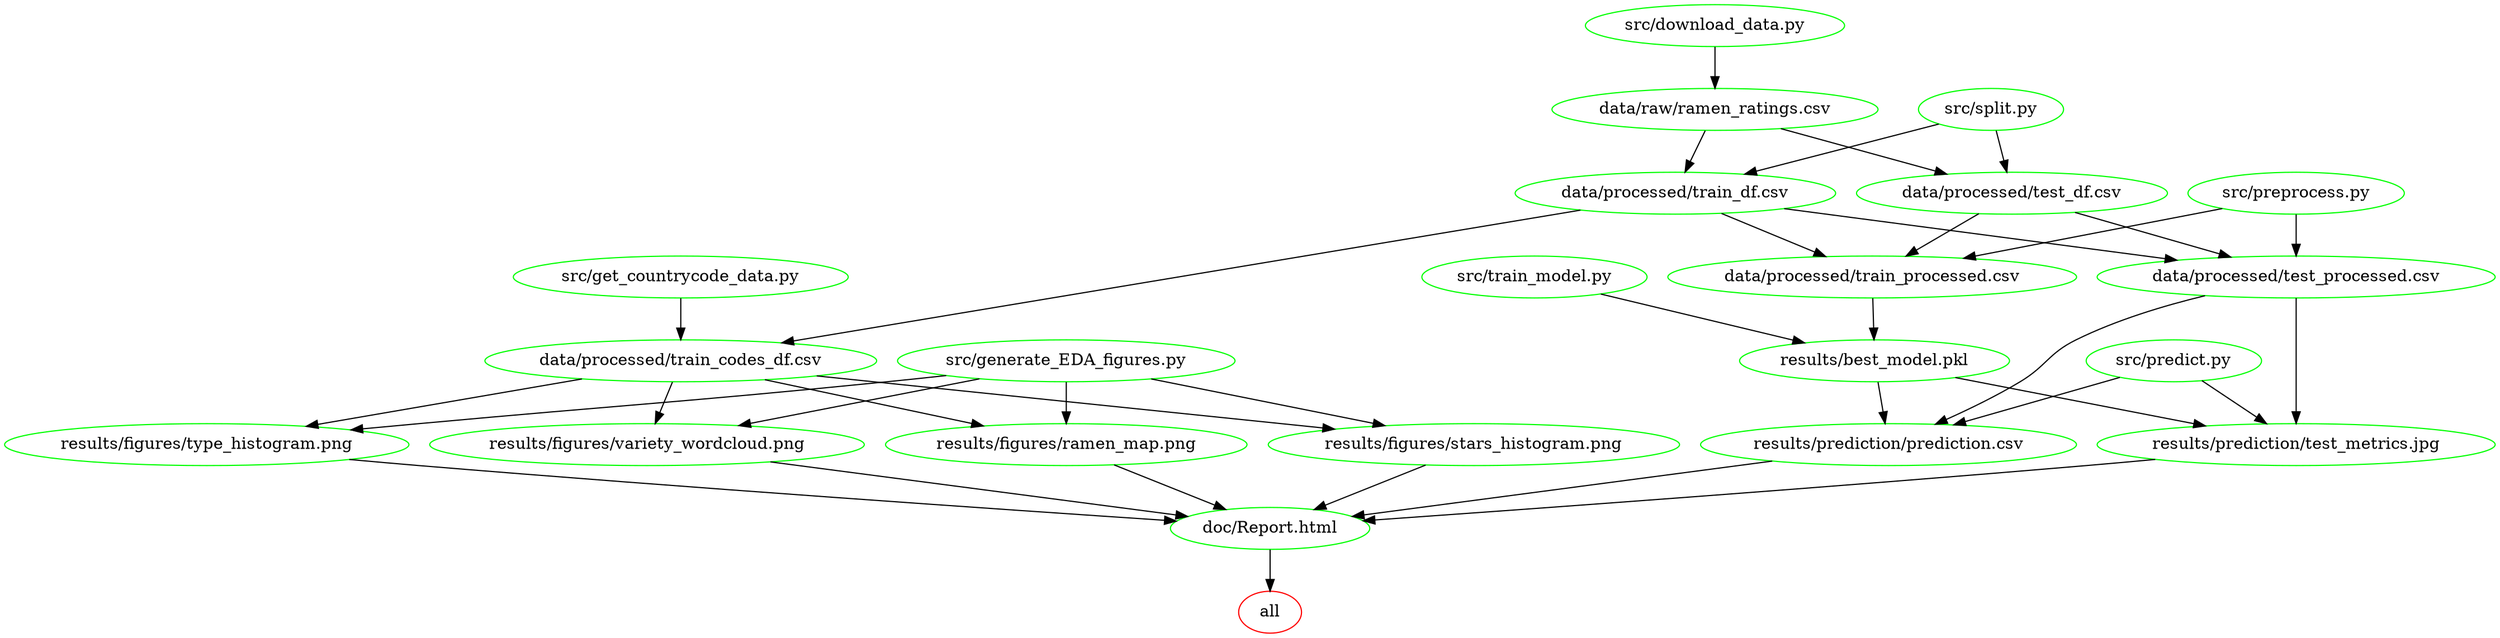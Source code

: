 digraph G {
n2[label="all", color="red"];
n10[label="data/processed/test_df.csv", color="green"];
n5[label="data/processed/test_processed.csv", color="green"];
n18[label="data/processed/train_codes_df.csv", color="green"];
n6[label="data/processed/train_df.csv", color="green"];
n13[label="data/processed/train_processed.csv", color="green"];
n7[label="data/raw/ramen_ratings.csv", color="green"];
n3[label="doc/Report.html", color="green"];
n12[label="results/best_model.pkl", color="green"];
n23[label="results/figures/ramen_map.png", color="green"];
n17[label="results/figures/stars_histogram.png", color="green"];
n21[label="results/figures/type_histogram.png", color="green"];
n22[label="results/figures/variety_wordcloud.png", color="green"];
n4[label="results/prediction/prediction.csv", color="green"];
n16[label="results/prediction/test_metrics.jpg", color="green"];
n8[label="src/download_data.py", color="green"];
n20[label="src/generate_EDA_figures.py", color="green"];
n19[label="src/get_countrycode_data.py", color="green"];
n15[label="src/predict.py", color="green"];
n11[label="src/preprocess.py", color="green"];
n9[label="src/split.py", color="green"];
n14[label="src/train_model.py", color="green"];
n3 -> n2 ; 
n7 -> n10 ; 
n9 -> n10 ; 
n10 -> n5 ; 
n6 -> n5 ; 
n11 -> n5 ; 
n6 -> n18 ; 
n19 -> n18 ; 
n7 -> n6 ; 
n9 -> n6 ; 
n10 -> n13 ; 
n6 -> n13 ; 
n11 -> n13 ; 
n8 -> n7 ; 
n23 -> n3 ; 
n17 -> n3 ; 
n21 -> n3 ; 
n22 -> n3 ; 
n4 -> n3 ; 
n16 -> n3 ; 
n13 -> n12 ; 
n14 -> n12 ; 
n18 -> n23 ; 
n20 -> n23 ; 
n18 -> n17 ; 
n20 -> n17 ; 
n18 -> n21 ; 
n20 -> n21 ; 
n18 -> n22 ; 
n20 -> n22 ; 
n5 -> n4 ; 
n12 -> n4 ; 
n15 -> n4 ; 
n5 -> n16 ; 
n12 -> n16 ; 
n15 -> n16 ; 
}
